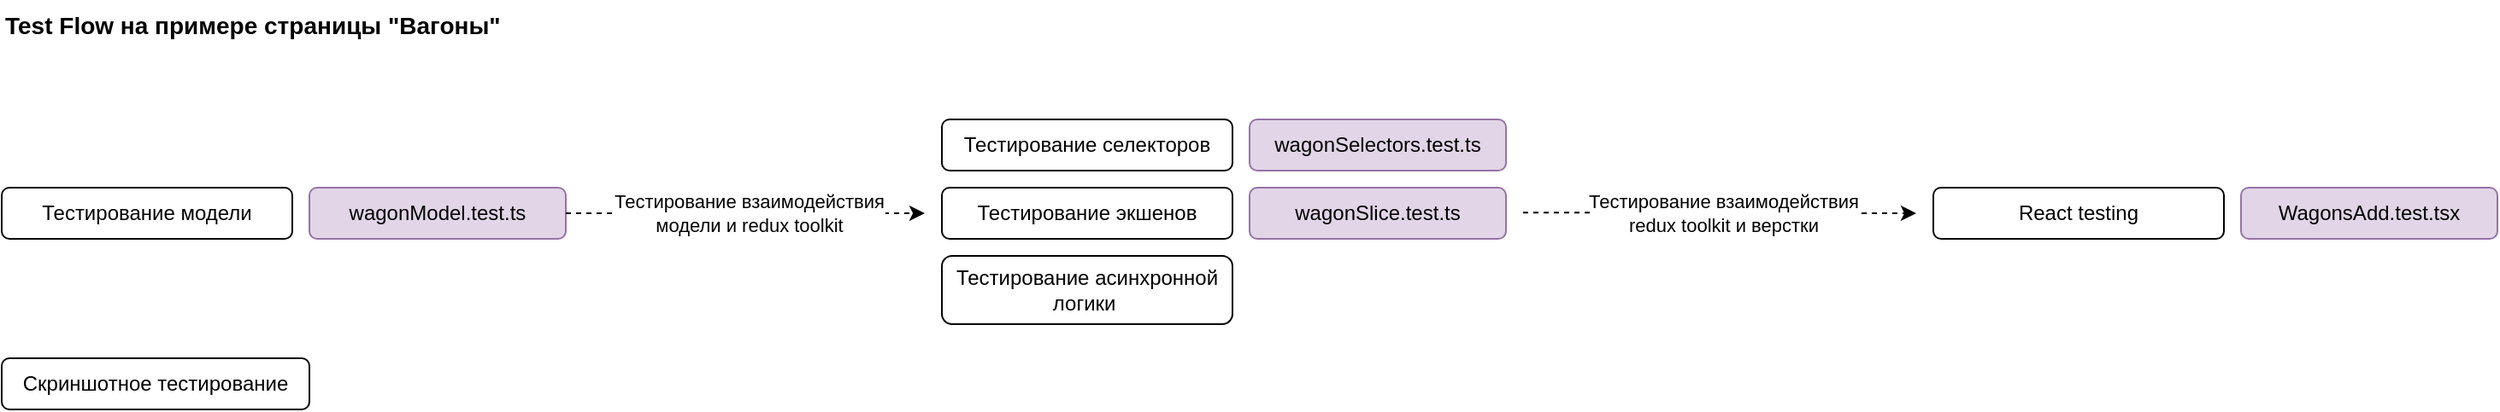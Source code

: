 <mxfile version="22.1.21" type="github">
  <diagram name="Страница — 1" id="VJD6JgEHWSqEKlqEP3wv">
    <mxGraphModel dx="887" dy="888" grid="0" gridSize="10" guides="1" tooltips="1" connect="1" arrows="1" fold="1" page="0" pageScale="1" pageWidth="827" pageHeight="1169" math="0" shadow="0">
      <root>
        <mxCell id="0" />
        <mxCell id="1" parent="0" />
        <mxCell id="SvgV_56rTTklij22YndR-1" value="Тестирование селекторов" style="rounded=1;whiteSpace=wrap;html=1;" parent="1" vertex="1">
          <mxGeometry x="1420" y="430" width="170" height="30" as="geometry" />
        </mxCell>
        <mxCell id="SvgV_56rTTklij22YndR-2" value="wagonSelectors.test.ts" style="rounded=1;whiteSpace=wrap;html=1;fillColor=#e1d5e7;strokeColor=#9673a6;" parent="1" vertex="1">
          <mxGeometry x="1600" y="430" width="150" height="30" as="geometry" />
        </mxCell>
        <mxCell id="SvgV_56rTTklij22YndR-3" value="Тестирование экшенов" style="rounded=1;whiteSpace=wrap;html=1;" parent="1" vertex="1">
          <mxGeometry x="1420" y="470" width="170" height="30" as="geometry" />
        </mxCell>
        <mxCell id="SvgV_56rTTklij22YndR-4" value="wagonSlice.test.ts" style="rounded=1;whiteSpace=wrap;html=1;fillColor=#e1d5e7;strokeColor=#9673a6;" parent="1" vertex="1">
          <mxGeometry x="1600" y="470" width="150" height="30" as="geometry" />
        </mxCell>
        <mxCell id="SvgV_56rTTklij22YndR-5" value="Тестирование модели" style="rounded=1;whiteSpace=wrap;html=1;" parent="1" vertex="1">
          <mxGeometry x="870" y="470" width="170" height="30" as="geometry" />
        </mxCell>
        <mxCell id="SvgV_56rTTklij22YndR-6" value="wagonModel.test.ts" style="rounded=1;whiteSpace=wrap;html=1;fillColor=#e1d5e7;strokeColor=#9673a6;" parent="1" vertex="1">
          <mxGeometry x="1050" y="470" width="150" height="30" as="geometry" />
        </mxCell>
        <mxCell id="SvgV_56rTTklij22YndR-9" value="" style="endArrow=classic;html=1;rounded=0;exitX=1;exitY=0.5;exitDx=0;exitDy=0;dashed=1;" parent="1" source="SvgV_56rTTklij22YndR-6" edge="1">
          <mxGeometry width="50" height="50" relative="1" as="geometry">
            <mxPoint x="1360" y="460" as="sourcePoint" />
            <mxPoint x="1410" y="485" as="targetPoint" />
          </mxGeometry>
        </mxCell>
        <mxCell id="SvgV_56rTTklij22YndR-10" value="Тестирование взаимодействия &lt;br&gt;модели и redux toolkit" style="edgeLabel;html=1;align=center;verticalAlign=middle;resizable=0;points=[];" parent="SvgV_56rTTklij22YndR-9" vertex="1" connectable="0">
          <mxGeometry x="-0.028" y="-2" relative="1" as="geometry">
            <mxPoint x="5" y="-2" as="offset" />
          </mxGeometry>
        </mxCell>
        <mxCell id="SvgV_56rTTklij22YndR-12" value="" style="endArrow=classic;html=1;rounded=0;exitX=1;exitY=0.5;exitDx=0;exitDy=0;dashed=1;" parent="1" edge="1">
          <mxGeometry width="50" height="50" relative="1" as="geometry">
            <mxPoint x="1760" y="484.58" as="sourcePoint" />
            <mxPoint x="1990" y="485" as="targetPoint" />
          </mxGeometry>
        </mxCell>
        <mxCell id="SvgV_56rTTklij22YndR-13" value="Тестирование взаимодействия &lt;br&gt;redux toolkit и верстки" style="edgeLabel;html=1;align=center;verticalAlign=middle;resizable=0;points=[];" parent="SvgV_56rTTklij22YndR-12" vertex="1" connectable="0">
          <mxGeometry x="-0.028" y="-2" relative="1" as="geometry">
            <mxPoint x="5" y="-2" as="offset" />
          </mxGeometry>
        </mxCell>
        <mxCell id="SvgV_56rTTklij22YndR-14" value="React testing" style="rounded=1;whiteSpace=wrap;html=1;" parent="1" vertex="1">
          <mxGeometry x="2000" y="470" width="170" height="30" as="geometry" />
        </mxCell>
        <mxCell id="SvgV_56rTTklij22YndR-17" value="WagonsAdd.test.tsx" style="rounded=1;whiteSpace=wrap;html=1;fillColor=#e1d5e7;strokeColor=#9673a6;" parent="1" vertex="1">
          <mxGeometry x="2180" y="470" width="150" height="30" as="geometry" />
        </mxCell>
        <mxCell id="SvgV_56rTTklij22YndR-22" value="Скриншотное тестирование" style="rounded=1;whiteSpace=wrap;html=1;" parent="1" vertex="1">
          <mxGeometry x="870" y="570" width="180" height="30" as="geometry" />
        </mxCell>
        <mxCell id="SvgV_56rTTklij22YndR-24" value="Тестирование асинхронной логики&amp;nbsp;" style="rounded=1;whiteSpace=wrap;html=1;" parent="1" vertex="1">
          <mxGeometry x="1420" y="510" width="170" height="40" as="geometry" />
        </mxCell>
        <mxCell id="SvgV_56rTTklij22YndR-25" value="&lt;font style=&quot;font-size: 14px;&quot;&gt;&lt;b&gt;Test Flow на примере страницы &quot;Вагоны&quot;&amp;nbsp;&lt;/b&gt;&lt;/font&gt;" style="text;html=1;strokeColor=none;fillColor=none;align=left;verticalAlign=middle;whiteSpace=wrap;rounded=0;" parent="1" vertex="1">
          <mxGeometry x="870" y="360" width="320" height="30" as="geometry" />
        </mxCell>
      </root>
    </mxGraphModel>
  </diagram>
</mxfile>

